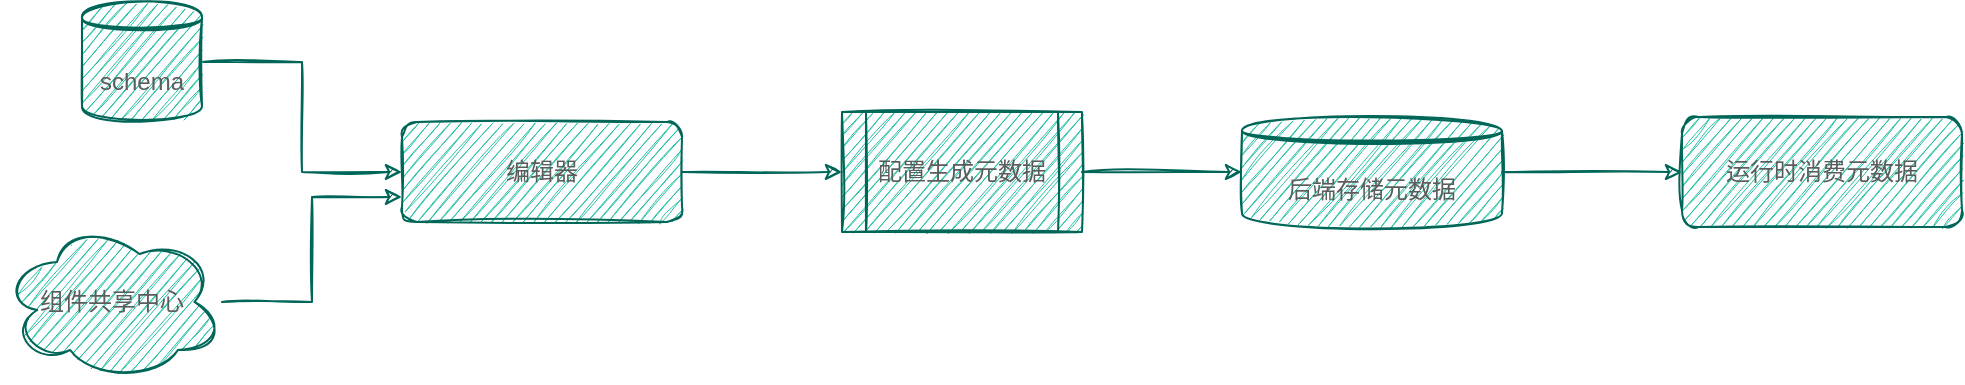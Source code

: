<mxfile version="14.8.4" type="github">
  <diagram id="C5RBs43oDa-KdzZeNtuy" name="Page-1">
    <mxGraphModel dx="1186" dy="646" grid="1" gridSize="10" guides="1" tooltips="1" connect="1" arrows="1" fold="1" page="1" pageScale="1" pageWidth="827" pageHeight="1169" math="0" shadow="0">
      <root>
        <mxCell id="WIyWlLk6GJQsqaUBKTNV-0" />
        <mxCell id="WIyWlLk6GJQsqaUBKTNV-1" parent="WIyWlLk6GJQsqaUBKTNV-0" />
        <mxCell id="o1n_E4iKz_puvSBsWuBE-17" value="" style="edgeStyle=orthogonalEdgeStyle;rounded=0;orthogonalLoop=1;jettySize=auto;html=1;sketch=1;strokeColor=#006658;fontColor=#5C5C5C;" edge="1" parent="WIyWlLk6GJQsqaUBKTNV-1" source="o1n_E4iKz_puvSBsWuBE-0" target="o1n_E4iKz_puvSBsWuBE-13">
          <mxGeometry relative="1" as="geometry" />
        </mxCell>
        <mxCell id="o1n_E4iKz_puvSBsWuBE-0" value="编辑器" style="rounded=1;whiteSpace=wrap;html=1;sketch=1;fillColor=#21C0A5;strokeColor=#006658;fontColor=#5C5C5C;" vertex="1" parent="WIyWlLk6GJQsqaUBKTNV-1">
          <mxGeometry x="320" y="230" width="140" height="50" as="geometry" />
        </mxCell>
        <mxCell id="o1n_E4iKz_puvSBsWuBE-1" value="运行时消费元数据" style="rounded=1;whiteSpace=wrap;html=1;sketch=1;fillColor=#21C0A5;strokeColor=#006658;fontColor=#5C5C5C;" vertex="1" parent="WIyWlLk6GJQsqaUBKTNV-1">
          <mxGeometry x="960" y="227.5" width="140" height="55" as="geometry" />
        </mxCell>
        <mxCell id="o1n_E4iKz_puvSBsWuBE-14" value="" style="edgeStyle=orthogonalEdgeStyle;rounded=0;orthogonalLoop=1;jettySize=auto;html=1;sketch=1;strokeColor=#006658;fontColor=#5C5C5C;" edge="1" parent="WIyWlLk6GJQsqaUBKTNV-1" source="o1n_E4iKz_puvSBsWuBE-5" target="o1n_E4iKz_puvSBsWuBE-0">
          <mxGeometry relative="1" as="geometry" />
        </mxCell>
        <mxCell id="o1n_E4iKz_puvSBsWuBE-5" value="schema" style="shape=datastore;whiteSpace=wrap;html=1;sketch=1;fillColor=#21C0A5;strokeColor=#006658;fontColor=#5C5C5C;" vertex="1" parent="WIyWlLk6GJQsqaUBKTNV-1">
          <mxGeometry x="160" y="170" width="60" height="60" as="geometry" />
        </mxCell>
        <mxCell id="o1n_E4iKz_puvSBsWuBE-20" style="edgeStyle=orthogonalEdgeStyle;rounded=0;orthogonalLoop=1;jettySize=auto;html=1;entryX=0;entryY=0.75;entryDx=0;entryDy=0;sketch=1;strokeColor=#006658;fontColor=#5C5C5C;" edge="1" parent="WIyWlLk6GJQsqaUBKTNV-1" source="o1n_E4iKz_puvSBsWuBE-6" target="o1n_E4iKz_puvSBsWuBE-0">
          <mxGeometry relative="1" as="geometry" />
        </mxCell>
        <mxCell id="o1n_E4iKz_puvSBsWuBE-6" value="组件共享中心" style="ellipse;shape=cloud;whiteSpace=wrap;html=1;sketch=1;fillColor=#21C0A5;strokeColor=#006658;fontColor=#5C5C5C;" vertex="1" parent="WIyWlLk6GJQsqaUBKTNV-1">
          <mxGeometry x="120" y="280" width="110" height="80" as="geometry" />
        </mxCell>
        <mxCell id="o1n_E4iKz_puvSBsWuBE-19" value="" style="edgeStyle=orthogonalEdgeStyle;rounded=0;orthogonalLoop=1;jettySize=auto;html=1;sketch=1;strokeColor=#006658;fontColor=#5C5C5C;" edge="1" parent="WIyWlLk6GJQsqaUBKTNV-1" source="o1n_E4iKz_puvSBsWuBE-10" target="o1n_E4iKz_puvSBsWuBE-1">
          <mxGeometry relative="1" as="geometry" />
        </mxCell>
        <mxCell id="o1n_E4iKz_puvSBsWuBE-10" value="后端存储元数据" style="shape=datastore;whiteSpace=wrap;html=1;sketch=1;fillColor=#21C0A5;strokeColor=#006658;fontColor=#5C5C5C;" vertex="1" parent="WIyWlLk6GJQsqaUBKTNV-1">
          <mxGeometry x="740" y="227.5" width="130" height="55" as="geometry" />
        </mxCell>
        <mxCell id="o1n_E4iKz_puvSBsWuBE-18" value="" style="edgeStyle=orthogonalEdgeStyle;rounded=0;orthogonalLoop=1;jettySize=auto;html=1;sketch=1;strokeColor=#006658;fontColor=#5C5C5C;" edge="1" parent="WIyWlLk6GJQsqaUBKTNV-1" source="o1n_E4iKz_puvSBsWuBE-13" target="o1n_E4iKz_puvSBsWuBE-10">
          <mxGeometry relative="1" as="geometry" />
        </mxCell>
        <mxCell id="o1n_E4iKz_puvSBsWuBE-13" value="配置生成元数据" style="shape=process;whiteSpace=wrap;html=1;backgroundOutline=1;sketch=1;fillColor=#21C0A5;strokeColor=#006658;fontColor=#5C5C5C;" vertex="1" parent="WIyWlLk6GJQsqaUBKTNV-1">
          <mxGeometry x="540" y="225" width="120" height="60" as="geometry" />
        </mxCell>
      </root>
    </mxGraphModel>
  </diagram>
</mxfile>
